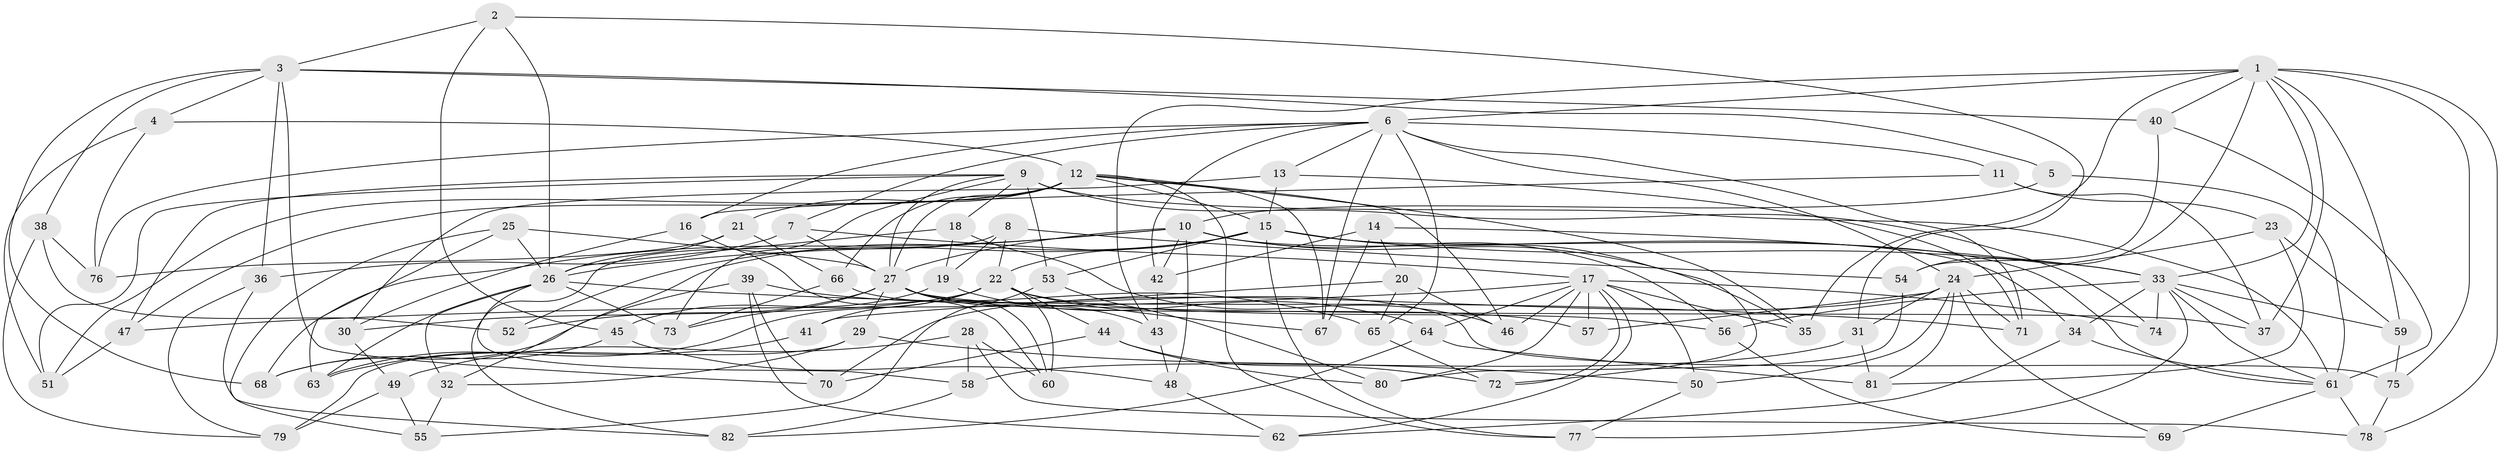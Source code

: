 // original degree distribution, {4: 1.0}
// Generated by graph-tools (version 1.1) at 2025/53/03/04/25 22:53:58]
// undirected, 82 vertices, 201 edges
graph export_dot {
  node [color=gray90,style=filled];
  1;
  2;
  3;
  4;
  5;
  6;
  7;
  8;
  9;
  10;
  11;
  12;
  13;
  14;
  15;
  16;
  17;
  18;
  19;
  20;
  21;
  22;
  23;
  24;
  25;
  26;
  27;
  28;
  29;
  30;
  31;
  32;
  33;
  34;
  35;
  36;
  37;
  38;
  39;
  40;
  41;
  42;
  43;
  44;
  45;
  46;
  47;
  48;
  49;
  50;
  51;
  52;
  53;
  54;
  55;
  56;
  57;
  58;
  59;
  60;
  61;
  62;
  63;
  64;
  65;
  66;
  67;
  68;
  69;
  70;
  71;
  72;
  73;
  74;
  75;
  76;
  77;
  78;
  79;
  80;
  81;
  82;
  1 -- 6 [weight=1.0];
  1 -- 33 [weight=1.0];
  1 -- 35 [weight=1.0];
  1 -- 37 [weight=1.0];
  1 -- 40 [weight=1.0];
  1 -- 43 [weight=1.0];
  1 -- 54 [weight=1.0];
  1 -- 59 [weight=1.0];
  1 -- 75 [weight=1.0];
  1 -- 78 [weight=1.0];
  2 -- 3 [weight=1.0];
  2 -- 26 [weight=1.0];
  2 -- 31 [weight=1.0];
  2 -- 45 [weight=1.0];
  3 -- 4 [weight=1.0];
  3 -- 5 [weight=1.0];
  3 -- 36 [weight=1.0];
  3 -- 38 [weight=1.0];
  3 -- 40 [weight=1.0];
  3 -- 68 [weight=1.0];
  3 -- 70 [weight=1.0];
  4 -- 12 [weight=1.0];
  4 -- 51 [weight=1.0];
  4 -- 76 [weight=1.0];
  5 -- 10 [weight=2.0];
  5 -- 61 [weight=1.0];
  6 -- 7 [weight=1.0];
  6 -- 11 [weight=1.0];
  6 -- 13 [weight=1.0];
  6 -- 16 [weight=1.0];
  6 -- 24 [weight=2.0];
  6 -- 42 [weight=1.0];
  6 -- 65 [weight=1.0];
  6 -- 67 [weight=1.0];
  6 -- 71 [weight=1.0];
  6 -- 76 [weight=1.0];
  7 -- 17 [weight=1.0];
  7 -- 27 [weight=1.0];
  7 -- 36 [weight=1.0];
  8 -- 19 [weight=1.0];
  8 -- 22 [weight=1.0];
  8 -- 54 [weight=1.0];
  8 -- 82 [weight=1.0];
  9 -- 18 [weight=1.0];
  9 -- 27 [weight=1.0];
  9 -- 47 [weight=1.0];
  9 -- 51 [weight=1.0];
  9 -- 53 [weight=1.0];
  9 -- 61 [weight=4.0];
  9 -- 73 [weight=1.0];
  9 -- 74 [weight=2.0];
  10 -- 26 [weight=3.0];
  10 -- 27 [weight=1.0];
  10 -- 34 [weight=1.0];
  10 -- 35 [weight=1.0];
  10 -- 42 [weight=1.0];
  10 -- 48 [weight=1.0];
  10 -- 56 [weight=1.0];
  10 -- 68 [weight=1.0];
  11 -- 16 [weight=1.0];
  11 -- 23 [weight=1.0];
  11 -- 37 [weight=1.0];
  12 -- 15 [weight=2.0];
  12 -- 21 [weight=1.0];
  12 -- 27 [weight=1.0];
  12 -- 35 [weight=1.0];
  12 -- 46 [weight=1.0];
  12 -- 47 [weight=1.0];
  12 -- 51 [weight=1.0];
  12 -- 66 [weight=1.0];
  12 -- 67 [weight=1.0];
  12 -- 77 [weight=1.0];
  13 -- 15 [weight=1.0];
  13 -- 30 [weight=1.0];
  13 -- 71 [weight=1.0];
  14 -- 20 [weight=1.0];
  14 -- 33 [weight=1.0];
  14 -- 42 [weight=1.0];
  14 -- 67 [weight=1.0];
  15 -- 22 [weight=1.0];
  15 -- 32 [weight=1.0];
  15 -- 33 [weight=1.0];
  15 -- 52 [weight=2.0];
  15 -- 53 [weight=1.0];
  15 -- 61 [weight=1.0];
  15 -- 72 [weight=1.0];
  15 -- 77 [weight=1.0];
  16 -- 30 [weight=1.0];
  16 -- 60 [weight=1.0];
  17 -- 35 [weight=1.0];
  17 -- 46 [weight=1.0];
  17 -- 47 [weight=1.0];
  17 -- 50 [weight=1.0];
  17 -- 57 [weight=2.0];
  17 -- 62 [weight=1.0];
  17 -- 64 [weight=1.0];
  17 -- 72 [weight=1.0];
  17 -- 74 [weight=1.0];
  17 -- 80 [weight=1.0];
  18 -- 19 [weight=1.0];
  18 -- 26 [weight=1.0];
  18 -- 46 [weight=1.0];
  19 -- 45 [weight=1.0];
  19 -- 64 [weight=1.0];
  20 -- 41 [weight=1.0];
  20 -- 46 [weight=1.0];
  20 -- 65 [weight=1.0];
  21 -- 26 [weight=1.0];
  21 -- 66 [weight=1.0];
  21 -- 76 [weight=1.0];
  22 -- 30 [weight=1.0];
  22 -- 41 [weight=2.0];
  22 -- 44 [weight=1.0];
  22 -- 56 [weight=1.0];
  22 -- 60 [weight=1.0];
  22 -- 63 [weight=1.0];
  22 -- 67 [weight=1.0];
  23 -- 24 [weight=1.0];
  23 -- 59 [weight=1.0];
  23 -- 81 [weight=1.0];
  24 -- 31 [weight=1.0];
  24 -- 50 [weight=1.0];
  24 -- 57 [weight=1.0];
  24 -- 69 [weight=1.0];
  24 -- 70 [weight=1.0];
  24 -- 71 [weight=1.0];
  24 -- 81 [weight=1.0];
  25 -- 26 [weight=1.0];
  25 -- 27 [weight=1.0];
  25 -- 55 [weight=1.0];
  25 -- 63 [weight=1.0];
  26 -- 32 [weight=1.0];
  26 -- 58 [weight=1.0];
  26 -- 63 [weight=1.0];
  26 -- 71 [weight=1.0];
  26 -- 73 [weight=1.0];
  27 -- 29 [weight=1.0];
  27 -- 37 [weight=1.0];
  27 -- 43 [weight=1.0];
  27 -- 52 [weight=1.0];
  27 -- 57 [weight=1.0];
  27 -- 60 [weight=1.0];
  27 -- 73 [weight=1.0];
  28 -- 49 [weight=1.0];
  28 -- 58 [weight=1.0];
  28 -- 60 [weight=1.0];
  28 -- 78 [weight=1.0];
  29 -- 32 [weight=1.0];
  29 -- 50 [weight=1.0];
  29 -- 79 [weight=1.0];
  30 -- 49 [weight=1.0];
  31 -- 58 [weight=1.0];
  31 -- 81 [weight=1.0];
  32 -- 55 [weight=1.0];
  33 -- 34 [weight=1.0];
  33 -- 37 [weight=1.0];
  33 -- 56 [weight=1.0];
  33 -- 59 [weight=1.0];
  33 -- 61 [weight=1.0];
  33 -- 74 [weight=1.0];
  33 -- 77 [weight=1.0];
  34 -- 61 [weight=1.0];
  34 -- 62 [weight=1.0];
  36 -- 79 [weight=1.0];
  36 -- 82 [weight=1.0];
  38 -- 52 [weight=1.0];
  38 -- 76 [weight=1.0];
  38 -- 79 [weight=1.0];
  39 -- 62 [weight=1.0];
  39 -- 65 [weight=1.0];
  39 -- 68 [weight=1.0];
  39 -- 70 [weight=1.0];
  40 -- 54 [weight=1.0];
  40 -- 61 [weight=1.0];
  41 -- 63 [weight=1.0];
  42 -- 43 [weight=1.0];
  43 -- 48 [weight=1.0];
  44 -- 70 [weight=1.0];
  44 -- 72 [weight=1.0];
  44 -- 80 [weight=1.0];
  45 -- 48 [weight=1.0];
  45 -- 68 [weight=1.0];
  47 -- 51 [weight=1.0];
  48 -- 62 [weight=1.0];
  49 -- 55 [weight=1.0];
  49 -- 79 [weight=1.0];
  50 -- 77 [weight=1.0];
  53 -- 55 [weight=1.0];
  53 -- 80 [weight=1.0];
  54 -- 80 [weight=1.0];
  56 -- 69 [weight=1.0];
  58 -- 82 [weight=1.0];
  59 -- 75 [weight=1.0];
  61 -- 69 [weight=2.0];
  61 -- 78 [weight=1.0];
  64 -- 81 [weight=1.0];
  64 -- 82 [weight=1.0];
  65 -- 72 [weight=1.0];
  66 -- 73 [weight=1.0];
  66 -- 75 [weight=1.0];
  75 -- 78 [weight=1.0];
}

